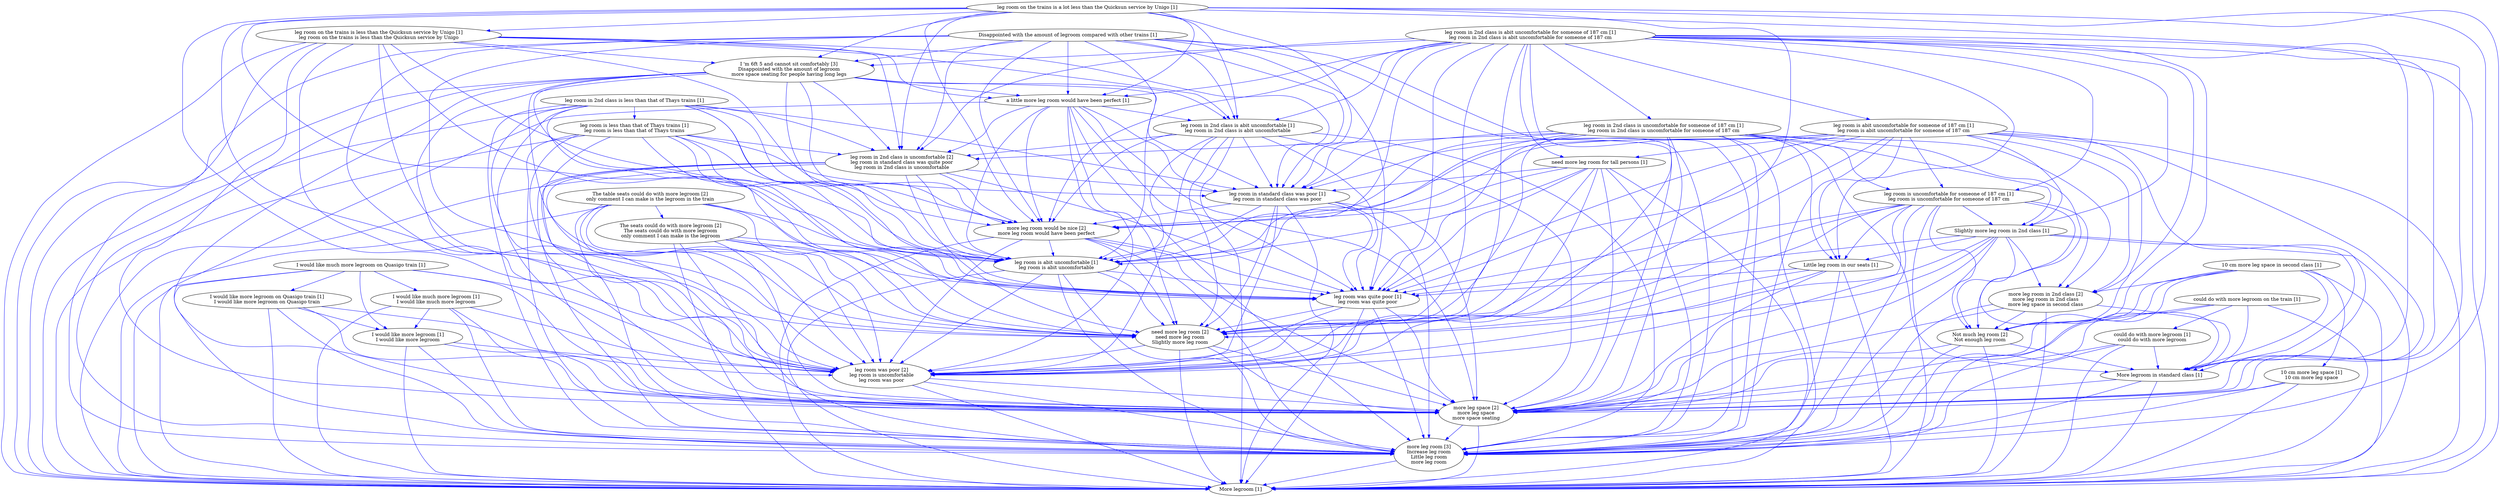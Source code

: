 digraph collapsedGraph {
"The seats could do with more legroom [2]\nThe seats could do with more legroom\nonly comment I can make is the legroom""leg room was poor [2]\nleg room is uncomfortable\nleg room was poor""more leg room [3]\nIncrease leg room\nLittle leg room\nmore leg room""Not much leg room [2]\nNot enough leg room""leg room in 2nd class is uncomfortable [2]\nleg room in standard class was quite poor\nleg room in 2nd class is uncomfortable""need more leg room [2]\nneed more leg room\nSlightly more leg room""The table seats could do with more legroom [2]\nonly comment I can make is the legroom in the train""more leg space [2]\nmore leg space\nmore space seating""more leg room in 2nd class [2]\nmore leg room in 2nd class\nmore leg space in second class""more leg room would be nice [2]\nmore leg room would have been perfect""I 'm 6ft 5 and cannot sit comfortably [3]\nDisappointed with the amount of legroom\nmore space seating for people having long legs""10 cm more leg space in second class [1]""10 cm more leg space [1]\n10 cm more leg space""Disappointed with the amount of legroom compared with other trains [1]""I would like much more legroom on Quasigo train [1]""I would like more legroom on Quasigo train [1]\nI would like more legroom on Quasigo train""I would like more legroom [1]\nI would like more legroom""I would like much more legroom [1]\nI would like much more legroom""Little leg room in our seats [1]""More legroom [1]""More legroom in standard class [1]""Slightly more leg room in 2nd class [1]""a little more leg room would have been perfect [1]""could do with more legroom on the train [1]""could do with more legroom [1]\ncould do with more legroom""leg room in 2nd class is abit uncomfortable for someone of 187 cm [1]\nleg room in 2nd class is abit uncomfortable for someone of 187 cm""leg room is abit uncomfortable for someone of 187 cm [1]\nleg room is abit uncomfortable for someone of 187 cm""leg room is abit uncomfortable [1]\nleg room is abit uncomfortable""leg room is uncomfortable for someone of 187 cm [1]\nleg room is uncomfortable for someone of 187 cm""leg room in 2nd class is abit uncomfortable [1]\nleg room in 2nd class is abit uncomfortable""leg room in 2nd class is uncomfortable for someone of 187 cm [1]\nleg room in 2nd class is uncomfortable for someone of 187 cm""leg room in 2nd class is less than that of Thays trains [1]""leg room is less than that of Thays trains [1]\nleg room is less than that of Thays trains""leg room in standard class was poor [1]\nleg room in standard class was poor""leg room was quite poor [1]\nleg room was quite poor""leg room on the trains is a lot less than the Quicksun service by Unigo [1]""leg room on the trains is less than the Quicksun service by Unigo [1]\nleg room on the trains is less than the Quicksun service by Unigo""need more leg room for tall persons [1]""leg room in standard class was poor [1]\nleg room in standard class was poor" -> "need more leg room [2]\nneed more leg room\nSlightly more leg room" [color=blue]
"leg room in standard class was poor [1]\nleg room in standard class was poor" -> "more leg room would be nice [2]\nmore leg room would have been perfect" [color=blue]
"Little leg room in our seats [1]" -> "leg room was poor [2]\nleg room is uncomfortable\nleg room was poor" [color=blue]
"Little leg room in our seats [1]" -> "need more leg room [2]\nneed more leg room\nSlightly more leg room" [color=blue]
"leg room in 2nd class is abit uncomfortable [1]\nleg room in 2nd class is abit uncomfortable" -> "need more leg room [2]\nneed more leg room\nSlightly more leg room" [color=blue]
"leg room in 2nd class is abit uncomfortable [1]\nleg room in 2nd class is abit uncomfortable" -> "leg room was poor [2]\nleg room is uncomfortable\nleg room was poor" [color=blue]
"Not much leg room [2]\nNot enough leg room" -> "More legroom [1]" [color=blue]
"leg room is abit uncomfortable for someone of 187 cm [1]\nleg room is abit uncomfortable for someone of 187 cm" -> "leg room was poor [2]\nleg room is uncomfortable\nleg room was poor" [color=blue]
"leg room in standard class was poor [1]\nleg room in standard class was poor" -> "More legroom [1]" [color=blue]
"Not much leg room [2]\nNot enough leg room" -> "more leg room [3]\nIncrease leg room\nLittle leg room\nmore leg room" [color=blue]
"leg room in 2nd class is abit uncomfortable [1]\nleg room in 2nd class is abit uncomfortable" -> "more leg room [3]\nIncrease leg room\nLittle leg room\nmore leg room" [color=blue]
"Not much leg room [2]\nNot enough leg room" -> "More legroom in standard class [1]" [color=blue]
"leg room was poor [2]\nleg room is uncomfortable\nleg room was poor" -> "more leg room [3]\nIncrease leg room\nLittle leg room\nmore leg room" [color=blue]
"leg room was poor [2]\nleg room is uncomfortable\nleg room was poor" -> "more leg space [2]\nmore leg space\nmore space seating" [color=blue]
"leg room in 2nd class is abit uncomfortable [1]\nleg room in 2nd class is abit uncomfortable" -> "More legroom [1]" [color=blue]
"I would like much more legroom [1]\nI would like much more legroom" -> "more leg space [2]\nmore leg space\nmore space seating" [color=blue]
"leg room in standard class was poor [1]\nleg room in standard class was poor" -> "more leg room [3]\nIncrease leg room\nLittle leg room\nmore leg room" [color=blue]
"Disappointed with the amount of legroom compared with other trains [1]" -> "more leg space [2]\nmore leg space\nmore space seating" [color=blue]
"leg room in 2nd class is uncomfortable for someone of 187 cm [1]\nleg room in 2nd class is uncomfortable for someone of 187 cm" -> "more leg space [2]\nmore leg space\nmore space seating" [color=blue]
"more leg room would be nice [2]\nmore leg room would have been perfect" -> "need more leg room [2]\nneed more leg room\nSlightly more leg room" [color=blue]
"more leg room would be nice [2]\nmore leg room would have been perfect" -> "leg room was poor [2]\nleg room is uncomfortable\nleg room was poor" [color=blue]
"leg room in 2nd class is uncomfortable for someone of 187 cm [1]\nleg room in 2nd class is uncomfortable for someone of 187 cm" -> "more leg room [3]\nIncrease leg room\nLittle leg room\nmore leg room" [color=blue]
"more leg room would be nice [2]\nmore leg room would have been perfect" -> "leg room is abit uncomfortable [1]\nleg room is abit uncomfortable" [color=blue]
"I would like much more legroom [1]\nI would like much more legroom" -> "more leg room [3]\nIncrease leg room\nLittle leg room\nmore leg room" [color=blue]
"I would like much more legroom [1]\nI would like much more legroom" -> "More legroom [1]" [color=blue]
"need more leg room [2]\nneed more leg room\nSlightly more leg room" -> "More legroom [1]" [color=blue]
"I 'm 6ft 5 and cannot sit comfortably [3]\nDisappointed with the amount of legroom\nmore space seating for people having long legs" -> "leg room is abit uncomfortable [1]\nleg room is abit uncomfortable" [color=blue]
"leg room was quite poor [1]\nleg room was quite poor" -> "more leg room [3]\nIncrease leg room\nLittle leg room\nmore leg room" [color=blue]
"leg room was quite poor [1]\nleg room was quite poor" -> "leg room was poor [2]\nleg room is uncomfortable\nleg room was poor" [color=blue]
"leg room was quite poor [1]\nleg room was quite poor" -> "more leg space [2]\nmore leg space\nmore space seating" [color=blue]
"I 'm 6ft 5 and cannot sit comfortably [3]\nDisappointed with the amount of legroom\nmore space seating for people having long legs" -> "need more leg room [2]\nneed more leg room\nSlightly more leg room" [color=blue]
"need more leg room [2]\nneed more leg room\nSlightly more leg room" -> "more leg room [3]\nIncrease leg room\nLittle leg room\nmore leg room" [color=blue]
"I 'm 6ft 5 and cannot sit comfortably [3]\nDisappointed with the amount of legroom\nmore space seating for people having long legs" -> "leg room was poor [2]\nleg room is uncomfortable\nleg room was poor" [color=blue]
"could do with more legroom on the train [1]" -> "more leg room [3]\nIncrease leg room\nLittle leg room\nmore leg room" [color=blue]
"leg room in 2nd class is uncomfortable for someone of 187 cm [1]\nleg room in 2nd class is uncomfortable for someone of 187 cm" -> "need more leg room [2]\nneed more leg room\nSlightly more leg room" [color=blue]
"could do with more legroom on the train [1]" -> "more leg space [2]\nmore leg space\nmore space seating" [color=blue]
"I would like more legroom [1]\nI would like more legroom" -> "more leg space [2]\nmore leg space\nmore space seating" [color=blue]
"need more leg room for tall persons [1]" -> "more leg room [3]\nIncrease leg room\nLittle leg room\nmore leg room" [color=blue]
"need more leg room for tall persons [1]" -> "More legroom [1]" [color=blue]
"could do with more legroom on the train [1]" -> "More legroom in standard class [1]" [color=blue]
"leg room in 2nd class is less than that of Thays trains [1]" -> "leg room is abit uncomfortable [1]\nleg room is abit uncomfortable" [color=blue]
"could do with more legroom on the train [1]" -> "More legroom [1]" [color=blue]
"leg room is abit uncomfortable for someone of 187 cm [1]\nleg room is abit uncomfortable for someone of 187 cm" -> "more leg space [2]\nmore leg space\nmore space seating" [color=blue]
"10 cm more leg space in second class [1]" -> "Not much leg room [2]\nNot enough leg room" [color=blue]
"leg room is abit uncomfortable for someone of 187 cm [1]\nleg room is abit uncomfortable for someone of 187 cm" -> "more leg room [3]\nIncrease leg room\nLittle leg room\nmore leg room" [color=blue]
"I would like more legroom [1]\nI would like more legroom" -> "More legroom [1]" [color=blue]
"leg room in 2nd class is less than that of Thays trains [1]" -> "need more leg room [2]\nneed more leg room\nSlightly more leg room" [color=blue]
"I would like more legroom [1]\nI would like more legroom" -> "more leg room [3]\nIncrease leg room\nLittle leg room\nmore leg room" [color=blue]
"The seats could do with more legroom [2]\nThe seats could do with more legroom\nonly comment I can make is the legroom" -> "more leg space [2]\nmore leg space\nmore space seating" [color=blue]
"need more leg room for tall persons [1]" -> "leg room in standard class was poor [1]\nleg room in standard class was poor" [color=blue]
"10 cm more leg space in second class [1]" -> "More legroom [1]" [color=blue]
"Disappointed with the amount of legroom compared with other trains [1]" -> "leg room is abit uncomfortable [1]\nleg room is abit uncomfortable" [color=blue]
"need more leg room for tall persons [1]" -> "leg room was quite poor [1]\nleg room was quite poor" [color=blue]
"10 cm more leg space in second class [1]" -> "more leg room [3]\nIncrease leg room\nLittle leg room\nmore leg room" [color=blue]
"Disappointed with the amount of legroom compared with other trains [1]" -> "leg room was poor [2]\nleg room is uncomfortable\nleg room was poor" [color=blue]
"Disappointed with the amount of legroom compared with other trains [1]" -> "need more leg room [2]\nneed more leg room\nSlightly more leg room" [color=blue]
"leg room is abit uncomfortable for someone of 187 cm [1]\nleg room is abit uncomfortable for someone of 187 cm" -> "need more leg room [2]\nneed more leg room\nSlightly more leg room" [color=blue]
"10 cm more leg space in second class [1]" -> "More legroom in standard class [1]" [color=blue]
"leg room is abit uncomfortable [1]\nleg room is abit uncomfortable" -> "leg room was poor [2]\nleg room is uncomfortable\nleg room was poor" [color=blue]
"leg room is abit uncomfortable [1]\nleg room is abit uncomfortable" -> "need more leg room [2]\nneed more leg room\nSlightly more leg room" [color=blue]
"The seats could do with more legroom [2]\nThe seats could do with more legroom\nonly comment I can make is the legroom" -> "More legroom [1]" [color=blue]
"The seats could do with more legroom [2]\nThe seats could do with more legroom\nonly comment I can make is the legroom" -> "leg room is abit uncomfortable [1]\nleg room is abit uncomfortable" [color=blue]
"The seats could do with more legroom [2]\nThe seats could do with more legroom\nonly comment I can make is the legroom" -> "leg room was poor [2]\nleg room is uncomfortable\nleg room was poor" [color=blue]
"The seats could do with more legroom [2]\nThe seats could do with more legroom\nonly comment I can make is the legroom" -> "need more leg room [2]\nneed more leg room\nSlightly more leg room" [color=blue]
"leg room is abit uncomfortable for someone of 187 cm [1]\nleg room is abit uncomfortable for someone of 187 cm" -> "leg room was quite poor [1]\nleg room was quite poor" [color=blue]
"leg room is abit uncomfortable for someone of 187 cm [1]\nleg room is abit uncomfortable for someone of 187 cm" -> "leg room in standard class was poor [1]\nleg room in standard class was poor" [color=blue]
"a little more leg room would have been perfect [1]" -> "need more leg room [2]\nneed more leg room\nSlightly more leg room" [color=blue]
"a little more leg room would have been perfect [1]" -> "leg room was poor [2]\nleg room is uncomfortable\nleg room was poor" [color=blue]
"a little more leg room would have been perfect [1]" -> "leg room is abit uncomfortable [1]\nleg room is abit uncomfortable" [color=blue]
"leg room on the trains is less than the Quicksun service by Unigo [1]\nleg room on the trains is less than the Quicksun service by Unigo" -> "need more leg room [2]\nneed more leg room\nSlightly more leg room" [color=blue]
"Not much leg room [2]\nNot enough leg room" -> "more leg space [2]\nmore leg space\nmore space seating" [color=blue]
"leg room was poor [2]\nleg room is uncomfortable\nleg room was poor" -> "More legroom [1]" [color=blue]
"leg room is abit uncomfortable for someone of 187 cm [1]\nleg room is abit uncomfortable for someone of 187 cm" -> "more leg room would be nice [2]\nmore leg room would have been perfect" [color=blue]
"leg room is abit uncomfortable for someone of 187 cm [1]\nleg room is abit uncomfortable for someone of 187 cm" -> "need more leg room for tall persons [1]" [color=blue]
"leg room on the trains is less than the Quicksun service by Unigo [1]\nleg room on the trains is less than the Quicksun service by Unigo" -> "leg room is abit uncomfortable [1]\nleg room is abit uncomfortable" [color=blue]
"leg room on the trains is less than the Quicksun service by Unigo [1]\nleg room on the trains is less than the Quicksun service by Unigo" -> "I 'm 6ft 5 and cannot sit comfortably [3]\nDisappointed with the amount of legroom\nmore space seating for people having long legs" [color=blue]
"leg room on the trains is less than the Quicksun service by Unigo [1]\nleg room on the trains is less than the Quicksun service by Unigo" -> "more leg room would be nice [2]\nmore leg room would have been perfect" [color=blue]
"Slightly more leg room in 2nd class [1]" -> "more leg room [3]\nIncrease leg room\nLittle leg room\nmore leg room" [color=blue]
"Slightly more leg room in 2nd class [1]" -> "More legroom [1]" [color=blue]
"Slightly more leg room in 2nd class [1]" -> "Little leg room in our seats [1]" [color=blue]
"leg room on the trains is less than the Quicksun service by Unigo [1]\nleg room on the trains is less than the Quicksun service by Unigo" -> "leg room in 2nd class is uncomfortable [2]\nleg room in standard class was quite poor\nleg room in 2nd class is uncomfortable" [color=blue]
"leg room on the trains is less than the Quicksun service by Unigo [1]\nleg room on the trains is less than the Quicksun service by Unigo" -> "leg room in 2nd class is abit uncomfortable [1]\nleg room in 2nd class is abit uncomfortable" [color=blue]
"leg room on the trains is less than the Quicksun service by Unigo [1]\nleg room on the trains is less than the Quicksun service by Unigo" -> "more leg room [3]\nIncrease leg room\nLittle leg room\nmore leg room" [color=blue]
"leg room on the trains is less than the Quicksun service by Unigo [1]\nleg room on the trains is less than the Quicksun service by Unigo" -> "more leg space [2]\nmore leg space\nmore space seating" [color=blue]
"leg room on the trains is less than the Quicksun service by Unigo [1]\nleg room on the trains is less than the Quicksun service by Unigo" -> "leg room was poor [2]\nleg room is uncomfortable\nleg room was poor" [color=blue]
"Slightly more leg room in 2nd class [1]" -> "leg room was poor [2]\nleg room is uncomfortable\nleg room was poor" [color=blue]
"Slightly more leg room in 2nd class [1]" -> "leg room was quite poor [1]\nleg room was quite poor" [color=blue]
"leg room in 2nd class is abit uncomfortable for someone of 187 cm [1]\nleg room in 2nd class is abit uncomfortable for someone of 187 cm" -> "need more leg room [2]\nneed more leg room\nSlightly more leg room" [color=blue]
"leg room in 2nd class is abit uncomfortable for someone of 187 cm [1]\nleg room in 2nd class is abit uncomfortable for someone of 187 cm" -> "leg room was poor [2]\nleg room is uncomfortable\nleg room was poor" [color=blue]
"a little more leg room would have been perfect [1]" -> "more leg space [2]\nmore leg space\nmore space seating" [color=blue]
"I 'm 6ft 5 and cannot sit comfortably [3]\nDisappointed with the amount of legroom\nmore space seating for people having long legs" -> "leg room in standard class was poor [1]\nleg room in standard class was poor" [color=blue]
"10 cm more leg space in second class [1]" -> "more leg space [2]\nmore leg space\nmore space seating" [color=blue]
"a little more leg room would have been perfect [1]" -> "leg room in 2nd class is uncomfortable [2]\nleg room in standard class was quite poor\nleg room in 2nd class is uncomfortable" [color=blue]
"a little more leg room would have been perfect [1]" -> "leg room in 2nd class is abit uncomfortable [1]\nleg room in 2nd class is abit uncomfortable" [color=blue]
"Slightly more leg room in 2nd class [1]" -> "need more leg room [2]\nneed more leg room\nSlightly more leg room" [color=blue]
"more leg room in 2nd class [2]\nmore leg room in 2nd class\nmore leg space in second class" -> "Not much leg room [2]\nNot enough leg room" [color=blue]
"need more leg room for tall persons [1]" -> "more leg room would be nice [2]\nmore leg room would have been perfect" [color=blue]
"I would like more legroom [1]\nI would like more legroom" -> "leg room was poor [2]\nleg room is uncomfortable\nleg room was poor" [color=blue]
"10 cm more leg space in second class [1]" -> "more leg room in 2nd class [2]\nmore leg room in 2nd class\nmore leg space in second class" [color=blue]
"more leg room in 2nd class [2]\nmore leg room in 2nd class\nmore leg space in second class" -> "More legroom in standard class [1]" [color=blue]
"more leg room in 2nd class [2]\nmore leg room in 2nd class\nmore leg space in second class" -> "more leg room [3]\nIncrease leg room\nLittle leg room\nmore leg room" [color=blue]
"need more leg room for tall persons [1]" -> "leg room was poor [2]\nleg room is uncomfortable\nleg room was poor" [color=blue]
"need more leg room for tall persons [1]" -> "more leg space [2]\nmore leg space\nmore space seating" [color=blue]
"I would like more legroom on Quasigo train [1]\nI would like more legroom on Quasigo train" -> "more leg space [2]\nmore leg space\nmore space seating" [color=blue]
"Slightly more leg room in 2nd class [1]" -> "more leg space [2]\nmore leg space\nmore space seating" [color=blue]
"more leg room in 2nd class [2]\nmore leg room in 2nd class\nmore leg space in second class" -> "More legroom [1]" [color=blue]
"a little more leg room would have been perfect [1]" -> "leg room in standard class was poor [1]\nleg room in standard class was poor" [color=blue]
"a little more leg room would have been perfect [1]" -> "leg room was quite poor [1]\nleg room was quite poor" [color=blue]
"I 'm 6ft 5 and cannot sit comfortably [3]\nDisappointed with the amount of legroom\nmore space seating for people having long legs" -> "leg room in 2nd class is uncomfortable [2]\nleg room in standard class was quite poor\nleg room in 2nd class is uncomfortable" [color=blue]
"I 'm 6ft 5 and cannot sit comfortably [3]\nDisappointed with the amount of legroom\nmore space seating for people having long legs" -> "leg room in 2nd class is abit uncomfortable [1]\nleg room in 2nd class is abit uncomfortable" [color=blue]
"I would like more legroom on Quasigo train [1]\nI would like more legroom on Quasigo train" -> "More legroom [1]" [color=blue]
"a little more leg room would have been perfect [1]" -> "more leg room would be nice [2]\nmore leg room would have been perfect" [color=blue]
"I would like more legroom on Quasigo train [1]\nI would like more legroom on Quasigo train" -> "more leg room [3]\nIncrease leg room\nLittle leg room\nmore leg room" [color=blue]
"leg room was quite poor [1]\nleg room was quite poor" -> "need more leg room [2]\nneed more leg room\nSlightly more leg room" [color=blue]
"more leg room in 2nd class [2]\nmore leg room in 2nd class\nmore leg space in second class" -> "more leg space [2]\nmore leg space\nmore space seating" [color=blue]
"more leg room [3]\nIncrease leg room\nLittle leg room\nmore leg room" -> "More legroom [1]" [color=blue]
"The table seats could do with more legroom [2]\nonly comment I can make is the legroom in the train" -> "leg room was poor [2]\nleg room is uncomfortable\nleg room was poor" [color=blue]
"The table seats could do with more legroom [2]\nonly comment I can make is the legroom in the train" -> "more leg room [3]\nIncrease leg room\nLittle leg room\nmore leg room" [color=blue]
"leg room on the trains is less than the Quicksun service by Unigo [1]\nleg room on the trains is less than the Quicksun service by Unigo" -> "More legroom [1]" [color=blue]
"leg room was quite poor [1]\nleg room was quite poor" -> "More legroom [1]" [color=blue]
"I would like much more legroom [1]\nI would like much more legroom" -> "leg room was poor [2]\nleg room is uncomfortable\nleg room was poor" [color=blue]
"a little more leg room would have been perfect [1]" -> "more leg room [3]\nIncrease leg room\nLittle leg room\nmore leg room" [color=blue]
"a little more leg room would have been perfect [1]" -> "More legroom [1]" [color=blue]
"leg room on the trains is less than the Quicksun service by Unigo [1]\nleg room on the trains is less than the Quicksun service by Unigo" -> "leg room was quite poor [1]\nleg room was quite poor" [color=blue]
"leg room on the trains is less than the Quicksun service by Unigo [1]\nleg room on the trains is less than the Quicksun service by Unigo" -> "a little more leg room would have been perfect [1]" [color=blue]
"leg room on the trains is less than the Quicksun service by Unigo [1]\nleg room on the trains is less than the Quicksun service by Unigo" -> "leg room in standard class was poor [1]\nleg room in standard class was poor" [color=blue]
"I would like more legroom on Quasigo train [1]\nI would like more legroom on Quasigo train" -> "leg room was poor [2]\nleg room is uncomfortable\nleg room was poor" [color=blue]
"I would like much more legroom on Quasigo train [1]" -> "more leg space [2]\nmore leg space\nmore space seating" [color=blue]
"leg room in 2nd class is uncomfortable [2]\nleg room in standard class was quite poor\nleg room in 2nd class is uncomfortable" -> "more leg room [3]\nIncrease leg room\nLittle leg room\nmore leg room" [color=blue]
"leg room in 2nd class is uncomfortable [2]\nleg room in standard class was quite poor\nleg room in 2nd class is uncomfortable" -> "more leg space [2]\nmore leg space\nmore space seating" [color=blue]
"I would like much more legroom on Quasigo train [1]" -> "more leg room [3]\nIncrease leg room\nLittle leg room\nmore leg room" [color=blue]
"leg room on the trains is a lot less than the Quicksun service by Unigo [1]" -> "leg room is abit uncomfortable [1]\nleg room is abit uncomfortable" [color=blue]
"The table seats could do with more legroom [2]\nonly comment I can make is the legroom in the train" -> "The seats could do with more legroom [2]\nThe seats could do with more legroom\nonly comment I can make is the legroom" [color=blue]
"I would like much more legroom on Quasigo train [1]" -> "More legroom [1]" [color=blue]
"leg room in 2nd class is less than that of Thays trains [1]" -> "more leg room [3]\nIncrease leg room\nLittle leg room\nmore leg room" [color=blue]
"leg room on the trains is a lot less than the Quicksun service by Unigo [1]" -> "need more leg room [2]\nneed more leg room\nSlightly more leg room" [color=blue]
"leg room in 2nd class is less than that of Thays trains [1]" -> "More legroom [1]" [color=blue]
"I 'm 6ft 5 and cannot sit comfortably [3]\nDisappointed with the amount of legroom\nmore space seating for people having long legs" -> "a little more leg room would have been perfect [1]" [color=blue]
"more leg room would be nice [2]\nmore leg room would have been perfect" -> "More legroom [1]" [color=blue]
"more leg room would be nice [2]\nmore leg room would have been perfect" -> "more leg room [3]\nIncrease leg room\nLittle leg room\nmore leg room" [color=blue]
"could do with more legroom [1]\ncould do with more legroom" -> "more leg space [2]\nmore leg space\nmore space seating" [color=blue]
"The seats could do with more legroom [2]\nThe seats could do with more legroom\nonly comment I can make is the legroom" -> "leg room was quite poor [1]\nleg room was quite poor" [color=blue]
"leg room in 2nd class is uncomfortable [2]\nleg room in standard class was quite poor\nleg room in 2nd class is uncomfortable" -> "leg room was quite poor [1]\nleg room was quite poor" [color=blue]
"The table seats could do with more legroom [2]\nonly comment I can make is the legroom in the train" -> "leg room was quite poor [1]\nleg room was quite poor" [color=blue]
"leg room in 2nd class is uncomfortable for someone of 187 cm [1]\nleg room in 2nd class is uncomfortable for someone of 187 cm" -> "leg room was poor [2]\nleg room is uncomfortable\nleg room was poor" [color=blue]
"could do with more legroom [1]\ncould do with more legroom" -> "more leg room [3]\nIncrease leg room\nLittle leg room\nmore leg room" [color=blue]
"leg room in 2nd class is less than that of Thays trains [1]" -> "leg room was quite poor [1]\nleg room was quite poor" [color=blue]
"leg room in 2nd class is uncomfortable [2]\nleg room in standard class was quite poor\nleg room in 2nd class is uncomfortable" -> "leg room in standard class was poor [1]\nleg room in standard class was poor" [color=blue]
"leg room in 2nd class is less than that of Thays trains [1]" -> "leg room in standard class was poor [1]\nleg room in standard class was poor" [color=blue]
"I 'm 6ft 5 and cannot sit comfortably [3]\nDisappointed with the amount of legroom\nmore space seating for people having long legs" -> "more leg space [2]\nmore leg space\nmore space seating" [color=blue]
"leg room on the trains is a lot less than the Quicksun service by Unigo [1]" -> "more leg room would be nice [2]\nmore leg room would have been perfect" [color=blue]
"more leg room would be nice [2]\nmore leg room would have been perfect" -> "leg room was quite poor [1]\nleg room was quite poor" [color=blue]
"leg room on the trains is a lot less than the Quicksun service by Unigo [1]" -> "I 'm 6ft 5 and cannot sit comfortably [3]\nDisappointed with the amount of legroom\nmore space seating for people having long legs" [color=blue]
"I 'm 6ft 5 and cannot sit comfortably [3]\nDisappointed with the amount of legroom\nmore space seating for people having long legs" -> "more leg room [3]\nIncrease leg room\nLittle leg room\nmore leg room" [color=blue]
"leg room is less than that of Thays trains [1]\nleg room is less than that of Thays trains" -> "leg room was poor [2]\nleg room is uncomfortable\nleg room was poor" [color=blue]
"leg room is less than that of Thays trains [1]\nleg room is less than that of Thays trains" -> "more leg space [2]\nmore leg space\nmore space seating" [color=blue]
"The seats could do with more legroom [2]\nThe seats could do with more legroom\nonly comment I can make is the legroom" -> "more leg room [3]\nIncrease leg room\nLittle leg room\nmore leg room" [color=blue]
"leg room is less than that of Thays trains [1]\nleg room is less than that of Thays trains" -> "leg room is abit uncomfortable [1]\nleg room is abit uncomfortable" [color=blue]
"leg room on the trains is a lot less than the Quicksun service by Unigo [1]" -> "leg room was poor [2]\nleg room is uncomfortable\nleg room was poor" [color=blue]
"leg room in 2nd class is uncomfortable [2]\nleg room in standard class was quite poor\nleg room in 2nd class is uncomfortable" -> "more leg room would be nice [2]\nmore leg room would have been perfect" [color=blue]
"leg room in 2nd class is less than that of Thays trains [1]" -> "more leg room would be nice [2]\nmore leg room would have been perfect" [color=blue]
"leg room is less than that of Thays trains [1]\nleg room is less than that of Thays trains" -> "leg room in 2nd class is uncomfortable [2]\nleg room in standard class was quite poor\nleg room in 2nd class is uncomfortable" [color=blue]
"leg room in 2nd class is uncomfortable [2]\nleg room in standard class was quite poor\nleg room in 2nd class is uncomfortable" -> "need more leg room [2]\nneed more leg room\nSlightly more leg room" [color=blue]
"leg room is less than that of Thays trains [1]\nleg room is less than that of Thays trains" -> "more leg room [3]\nIncrease leg room\nLittle leg room\nmore leg room" [color=blue]
"leg room on the trains is a lot less than the Quicksun service by Unigo [1]" -> "more leg space [2]\nmore leg space\nmore space seating" [color=blue]
"leg room on the trains is a lot less than the Quicksun service by Unigo [1]" -> "more leg room [3]\nIncrease leg room\nLittle leg room\nmore leg room" [color=blue]
"leg room on the trains is a lot less than the Quicksun service by Unigo [1]" -> "leg room in 2nd class is abit uncomfortable [1]\nleg room in 2nd class is abit uncomfortable" [color=blue]
"leg room on the trains is a lot less than the Quicksun service by Unigo [1]" -> "leg room in 2nd class is uncomfortable [2]\nleg room in standard class was quite poor\nleg room in 2nd class is uncomfortable" [color=blue]
"leg room in 2nd class is less than that of Thays trains [1]" -> "leg room was poor [2]\nleg room is uncomfortable\nleg room was poor" [color=blue]
"leg room in 2nd class is less than that of Thays trains [1]" -> "more leg space [2]\nmore leg space\nmore space seating" [color=blue]
"I would like much more legroom on Quasigo train [1]" -> "leg room was poor [2]\nleg room is uncomfortable\nleg room was poor" [color=blue]
"10 cm more leg space [1]\n10 cm more leg space" -> "More legroom [1]" [color=blue]
"10 cm more leg space [1]\n10 cm more leg space" -> "more leg room [3]\nIncrease leg room\nLittle leg room\nmore leg room" [color=blue]
"leg room on the trains is a lot less than the Quicksun service by Unigo [1]" -> "More legroom [1]" [color=blue]
"I 'm 6ft 5 and cannot sit comfortably [3]\nDisappointed with the amount of legroom\nmore space seating for people having long legs" -> "leg room was quite poor [1]\nleg room was quite poor" [color=blue]
"leg room is less than that of Thays trains [1]\nleg room is less than that of Thays trains" -> "need more leg room [2]\nneed more leg room\nSlightly more leg room" [color=blue]
"leg room in 2nd class is less than that of Thays trains [1]" -> "leg room in 2nd class is uncomfortable [2]\nleg room in standard class was quite poor\nleg room in 2nd class is uncomfortable" [color=blue]
"more leg space [2]\nmore leg space\nmore space seating" -> "more leg room [3]\nIncrease leg room\nLittle leg room\nmore leg room" [color=blue]
"more leg space [2]\nmore leg space\nmore space seating" -> "More legroom [1]" [color=blue]
"leg room on the trains is a lot less than the Quicksun service by Unigo [1]" -> "leg room in standard class was poor [1]\nleg room in standard class was poor" [color=blue]
"leg room on the trains is a lot less than the Quicksun service by Unigo [1]" -> "a little more leg room would have been perfect [1]" [color=blue]
"leg room on the trains is a lot less than the Quicksun service by Unigo [1]" -> "leg room was quite poor [1]\nleg room was quite poor" [color=blue]
"I 'm 6ft 5 and cannot sit comfortably [3]\nDisappointed with the amount of legroom\nmore space seating for people having long legs" -> "more leg room would be nice [2]\nmore leg room would have been perfect" [color=blue]
"I 'm 6ft 5 and cannot sit comfortably [3]\nDisappointed with the amount of legroom\nmore space seating for people having long legs" -> "More legroom [1]" [color=blue]
"leg room in standard class was poor [1]\nleg room in standard class was poor" -> "leg room is abit uncomfortable [1]\nleg room is abit uncomfortable" [color=blue]
"leg room in 2nd class is abit uncomfortable [1]\nleg room in 2nd class is abit uncomfortable" -> "more leg space [2]\nmore leg space\nmore space seating" [color=blue]
"The table seats could do with more legroom [2]\nonly comment I can make is the legroom in the train" -> "More legroom [1]" [color=blue]
"leg room in standard class was poor [1]\nleg room in standard class was poor" -> "more leg space [2]\nmore leg space\nmore space seating" [color=blue]
"leg room in 2nd class is abit uncomfortable [1]\nleg room in 2nd class is abit uncomfortable" -> "leg room in 2nd class is uncomfortable [2]\nleg room in standard class was quite poor\nleg room in 2nd class is uncomfortable" [color=blue]
"leg room in standard class was poor [1]\nleg room in standard class was poor" -> "leg room was poor [2]\nleg room is uncomfortable\nleg room was poor" [color=blue]
"leg room is abit uncomfortable for someone of 187 cm [1]\nleg room is abit uncomfortable for someone of 187 cm" -> "More legroom [1]" [color=blue]
"Little leg room in our seats [1]" -> "leg room was quite poor [1]\nleg room was quite poor" [color=blue]
"The table seats could do with more legroom [2]\nonly comment I can make is the legroom in the train" -> "more leg space [2]\nmore leg space\nmore space seating" [color=blue]
"Little leg room in our seats [1]" -> "more leg room [3]\nIncrease leg room\nLittle leg room\nmore leg room" [color=blue]
"Little leg room in our seats [1]" -> "More legroom [1]" [color=blue]
"More legroom in standard class [1]" -> "more leg room [3]\nIncrease leg room\nLittle leg room\nmore leg room" [color=blue]
"More legroom in standard class [1]" -> "more leg space [2]\nmore leg space\nmore space seating" [color=blue]
"leg room is uncomfortable for someone of 187 cm [1]\nleg room is uncomfortable for someone of 187 cm" -> "leg room was quite poor [1]\nleg room was quite poor" [color=blue]
"The table seats could do with more legroom [2]\nonly comment I can make is the legroom in the train" -> "need more leg room [2]\nneed more leg room\nSlightly more leg room" [color=blue]
"The table seats could do with more legroom [2]\nonly comment I can make is the legroom in the train" -> "leg room is abit uncomfortable [1]\nleg room is abit uncomfortable" [color=blue]
"leg room in 2nd class is abit uncomfortable [1]\nleg room in 2nd class is abit uncomfortable" -> "leg room was quite poor [1]\nleg room was quite poor" [color=blue]
"leg room in 2nd class is abit uncomfortable [1]\nleg room in 2nd class is abit uncomfortable" -> "leg room in standard class was poor [1]\nleg room in standard class was poor" [color=blue]
"leg room in 2nd class is uncomfortable for someone of 187 cm [1]\nleg room in 2nd class is uncomfortable for someone of 187 cm" -> "Little leg room in our seats [1]" [color=blue]
"Little leg room in our seats [1]" -> "more leg space [2]\nmore leg space\nmore space seating" [color=blue]
"leg room in 2nd class is uncomfortable for someone of 187 cm [1]\nleg room in 2nd class is uncomfortable for someone of 187 cm" -> "More legroom [1]" [color=blue]
"leg room in 2nd class is uncomfortable for someone of 187 cm [1]\nleg room in 2nd class is uncomfortable for someone of 187 cm" -> "Slightly more leg room in 2nd class [1]" [color=blue]
"leg room is abit uncomfortable [1]\nleg room is abit uncomfortable" -> "leg room was quite poor [1]\nleg room was quite poor" [color=blue]
"leg room is uncomfortable for someone of 187 cm [1]\nleg room is uncomfortable for someone of 187 cm" -> "more leg room [3]\nIncrease leg room\nLittle leg room\nmore leg room" [color=blue]
"need more leg room for tall persons [1]" -> "need more leg room [2]\nneed more leg room\nSlightly more leg room" [color=blue]
"leg room is uncomfortable for someone of 187 cm [1]\nleg room is uncomfortable for someone of 187 cm" -> "More legroom [1]" [color=blue]
"leg room in 2nd class is abit uncomfortable [1]\nleg room in 2nd class is abit uncomfortable" -> "more leg room would be nice [2]\nmore leg room would have been perfect" [color=blue]
"leg room is uncomfortable for someone of 187 cm [1]\nleg room is uncomfortable for someone of 187 cm" -> "Slightly more leg room in 2nd class [1]" [color=blue]
"need more leg room for tall persons [1]" -> "leg room is abit uncomfortable [1]\nleg room is abit uncomfortable" [color=blue]
"need more leg room [2]\nneed more leg room\nSlightly more leg room" -> "more leg space [2]\nmore leg space\nmore space seating" [color=blue]
"leg room is uncomfortable for someone of 187 cm [1]\nleg room is uncomfortable for someone of 187 cm" -> "Little leg room in our seats [1]" [color=blue]
"leg room is uncomfortable for someone of 187 cm [1]\nleg room is uncomfortable for someone of 187 cm" -> "need more leg room [2]\nneed more leg room\nSlightly more leg room" [color=blue]
"leg room is uncomfortable for someone of 187 cm [1]\nleg room is uncomfortable for someone of 187 cm" -> "leg room was poor [2]\nleg room is uncomfortable\nleg room was poor" [color=blue]
"leg room is abit uncomfortable [1]\nleg room is abit uncomfortable" -> "More legroom [1]" [color=blue]
"leg room in 2nd class is uncomfortable for someone of 187 cm [1]\nleg room in 2nd class is uncomfortable for someone of 187 cm" -> "leg room was quite poor [1]\nleg room was quite poor" [color=blue]
"leg room is abit uncomfortable [1]\nleg room is abit uncomfortable" -> "more leg room [3]\nIncrease leg room\nLittle leg room\nmore leg room" [color=blue]
"10 cm more leg space [1]\n10 cm more leg space" -> "more leg space [2]\nmore leg space\nmore space seating" [color=blue]
"Disappointed with the amount of legroom compared with other trains [1]" -> "more leg room [3]\nIncrease leg room\nLittle leg room\nmore leg room" [color=blue]
"Disappointed with the amount of legroom compared with other trains [1]" -> "More legroom [1]" [color=blue]
"leg room is uncomfortable for someone of 187 cm [1]\nleg room is uncomfortable for someone of 187 cm" -> "more leg space [2]\nmore leg space\nmore space seating" [color=blue]
"leg room is less than that of Thays trains [1]\nleg room is less than that of Thays trains" -> "more leg room would be nice [2]\nmore leg room would have been perfect" [color=blue]
"leg room is abit uncomfortable [1]\nleg room is abit uncomfortable" -> "more leg space [2]\nmore leg space\nmore space seating" [color=blue]
"leg room in 2nd class is abit uncomfortable for someone of 187 cm [1]\nleg room in 2nd class is abit uncomfortable for someone of 187 cm" -> "more leg room would be nice [2]\nmore leg room would have been perfect" [color=blue]
"more leg room would be nice [2]\nmore leg room would have been perfect" -> "more leg space [2]\nmore leg space\nmore space seating" [color=blue]
"leg room in 2nd class is uncomfortable [2]\nleg room in standard class was quite poor\nleg room in 2nd class is uncomfortable" -> "More legroom [1]" [color=blue]
"leg room in 2nd class is uncomfortable [2]\nleg room in standard class was quite poor\nleg room in 2nd class is uncomfortable" -> "leg room was poor [2]\nleg room is uncomfortable\nleg room was poor" [color=blue]
"Disappointed with the amount of legroom compared with other trains [1]" -> "leg room in standard class was poor [1]\nleg room in standard class was poor" [color=blue]
"Disappointed with the amount of legroom compared with other trains [1]" -> "a little more leg room would have been perfect [1]" [color=blue]
"Disappointed with the amount of legroom compared with other trains [1]" -> "leg room was quite poor [1]\nleg room was quite poor" [color=blue]
"leg room is less than that of Thays trains [1]\nleg room is less than that of Thays trains" -> "leg room in standard class was poor [1]\nleg room in standard class was poor" [color=blue]
"could do with more legroom [1]\ncould do with more legroom" -> "More legroom [1]" [color=blue]
"leg room is less than that of Thays trains [1]\nleg room is less than that of Thays trains" -> "leg room was quite poor [1]\nleg room was quite poor" [color=blue]
"leg room in 2nd class is abit uncomfortable for someone of 187 cm [1]\nleg room in 2nd class is abit uncomfortable for someone of 187 cm" -> "I 'm 6ft 5 and cannot sit comfortably [3]\nDisappointed with the amount of legroom\nmore space seating for people having long legs" [color=blue]
"leg room in 2nd class is abit uncomfortable for someone of 187 cm [1]\nleg room in 2nd class is abit uncomfortable for someone of 187 cm" -> "more leg space [2]\nmore leg space\nmore space seating" [color=blue]
"leg room in 2nd class is abit uncomfortable for someone of 187 cm [1]\nleg room in 2nd class is abit uncomfortable for someone of 187 cm" -> "more leg room [3]\nIncrease leg room\nLittle leg room\nmore leg room" [color=blue]
"leg room in 2nd class is abit uncomfortable for someone of 187 cm [1]\nleg room in 2nd class is abit uncomfortable for someone of 187 cm" -> "leg room in 2nd class is uncomfortable [2]\nleg room in standard class was quite poor\nleg room in 2nd class is uncomfortable" [color=blue]
"could do with more legroom [1]\ncould do with more legroom" -> "More legroom in standard class [1]" [color=blue]
"Disappointed with the amount of legroom compared with other trains [1]" -> "I 'm 6ft 5 and cannot sit comfortably [3]\nDisappointed with the amount of legroom\nmore space seating for people having long legs" [color=blue]
"Disappointed with the amount of legroom compared with other trains [1]" -> "more leg room would be nice [2]\nmore leg room would have been perfect" [color=blue]
"leg room is less than that of Thays trains [1]\nleg room is less than that of Thays trains" -> "More legroom [1]" [color=blue]
"leg room in 2nd class is abit uncomfortable for someone of 187 cm [1]\nleg room in 2nd class is abit uncomfortable for someone of 187 cm" -> "More legroom [1]" [color=blue]
"Disappointed with the amount of legroom compared with other trains [1]" -> "leg room in 2nd class is uncomfortable [2]\nleg room in standard class was quite poor\nleg room in 2nd class is uncomfortable" [color=blue]
"Disappointed with the amount of legroom compared with other trains [1]" -> "leg room in 2nd class is abit uncomfortable [1]\nleg room in 2nd class is abit uncomfortable" [color=blue]
"leg room in 2nd class is abit uncomfortable for someone of 187 cm [1]\nleg room in 2nd class is abit uncomfortable for someone of 187 cm" -> "leg room was quite poor [1]\nleg room was quite poor" [color=blue]
"leg room in 2nd class is abit uncomfortable for someone of 187 cm [1]\nleg room in 2nd class is abit uncomfortable for someone of 187 cm" -> "a little more leg room would have been perfect [1]" [color=blue]
"leg room in 2nd class is abit uncomfortable for someone of 187 cm [1]\nleg room in 2nd class is abit uncomfortable for someone of 187 cm" -> "leg room in standard class was poor [1]\nleg room in standard class was poor" [color=blue]
"10 cm more leg space in second class [1]" -> "10 cm more leg space [1]\n10 cm more leg space" [color=blue]
"I would like much more legroom on Quasigo train [1]" -> "I would like more legroom on Quasigo train [1]\nI would like more legroom on Quasigo train" [color=blue]
"I would like more legroom on Quasigo train [1]\nI would like more legroom on Quasigo train" -> "I would like more legroom [1]\nI would like more legroom" [color=blue]
"I would like much more legroom on Quasigo train [1]" -> "I would like much more legroom [1]\nI would like much more legroom" [color=blue]
"I would like much more legroom [1]\nI would like much more legroom" -> "I would like more legroom [1]\nI would like more legroom" [color=blue]
"I would like much more legroom on Quasigo train [1]" -> "I would like more legroom [1]\nI would like more legroom" [color=blue]
"More legroom in standard class [1]" -> "More legroom [1]" [color=blue]
"could do with more legroom on the train [1]" -> "could do with more legroom [1]\ncould do with more legroom" [color=blue]
"leg room in 2nd class is abit uncomfortable for someone of 187 cm [1]\nleg room in 2nd class is abit uncomfortable for someone of 187 cm" -> "leg room is abit uncomfortable for someone of 187 cm [1]\nleg room is abit uncomfortable for someone of 187 cm" [color=blue]
"leg room is abit uncomfortable for someone of 187 cm [1]\nleg room is abit uncomfortable for someone of 187 cm" -> "leg room is abit uncomfortable [1]\nleg room is abit uncomfortable" [color=blue]
"leg room is abit uncomfortable for someone of 187 cm [1]\nleg room is abit uncomfortable for someone of 187 cm" -> "leg room is uncomfortable for someone of 187 cm [1]\nleg room is uncomfortable for someone of 187 cm" [color=blue]
"leg room in 2nd class is abit uncomfortable for someone of 187 cm [1]\nleg room in 2nd class is abit uncomfortable for someone of 187 cm" -> "leg room in 2nd class is abit uncomfortable [1]\nleg room in 2nd class is abit uncomfortable" [color=blue]
"leg room in 2nd class is abit uncomfortable [1]\nleg room in 2nd class is abit uncomfortable" -> "leg room is abit uncomfortable [1]\nleg room is abit uncomfortable" [color=blue]
"leg room in 2nd class is abit uncomfortable for someone of 187 cm [1]\nleg room in 2nd class is abit uncomfortable for someone of 187 cm" -> "leg room in 2nd class is uncomfortable for someone of 187 cm [1]\nleg room in 2nd class is uncomfortable for someone of 187 cm" [color=blue]
"leg room in 2nd class is uncomfortable for someone of 187 cm [1]\nleg room in 2nd class is uncomfortable for someone of 187 cm" -> "leg room is uncomfortable for someone of 187 cm [1]\nleg room is uncomfortable for someone of 187 cm" [color=blue]
"leg room in 2nd class is abit uncomfortable for someone of 187 cm [1]\nleg room in 2nd class is abit uncomfortable for someone of 187 cm" -> "leg room is abit uncomfortable [1]\nleg room is abit uncomfortable" [color=blue]
"leg room in 2nd class is abit uncomfortable for someone of 187 cm [1]\nleg room in 2nd class is abit uncomfortable for someone of 187 cm" -> "leg room is uncomfortable for someone of 187 cm [1]\nleg room is uncomfortable for someone of 187 cm" [color=blue]
"leg room in 2nd class is less than that of Thays trains [1]" -> "leg room is less than that of Thays trains [1]\nleg room is less than that of Thays trains" [color=blue]
"leg room on the trains is a lot less than the Quicksun service by Unigo [1]" -> "leg room on the trains is less than the Quicksun service by Unigo [1]\nleg room on the trains is less than the Quicksun service by Unigo" [color=blue]
"Slightly more leg room in 2nd class [1]" -> "Not much leg room [2]\nNot enough leg room" [color=blue]
"Slightly more leg room in 2nd class [1]" -> "More legroom in standard class [1]" [color=blue]
"Slightly more leg room in 2nd class [1]" -> "more leg room in 2nd class [2]\nmore leg room in 2nd class\nmore leg space in second class" [color=blue]
"need more leg room [2]\nneed more leg room\nSlightly more leg room" -> "leg room was poor [2]\nleg room is uncomfortable\nleg room was poor" [color=blue]
"leg room in 2nd class is abit uncomfortable for someone of 187 cm [1]\nleg room in 2nd class is abit uncomfortable for someone of 187 cm" -> "Slightly more leg room in 2nd class [1]" [color=blue]
"leg room in 2nd class is abit uncomfortable for someone of 187 cm [1]\nleg room in 2nd class is abit uncomfortable for someone of 187 cm" -> "need more leg room for tall persons [1]" [color=blue]
"leg room in 2nd class is abit uncomfortable for someone of 187 cm [1]\nleg room in 2nd class is abit uncomfortable for someone of 187 cm" -> "Little leg room in our seats [1]" [color=blue]
"leg room is abit uncomfortable for someone of 187 cm [1]\nleg room is abit uncomfortable for someone of 187 cm" -> "Slightly more leg room in 2nd class [1]" [color=blue]
"leg room is abit uncomfortable for someone of 187 cm [1]\nleg room is abit uncomfortable for someone of 187 cm" -> "Little leg room in our seats [1]" [color=blue]
"leg room is uncomfortable for someone of 187 cm [1]\nleg room is uncomfortable for someone of 187 cm" -> "more leg room in 2nd class [2]\nmore leg room in 2nd class\nmore leg space in second class" [color=blue]
"leg room is uncomfortable for someone of 187 cm [1]\nleg room is uncomfortable for someone of 187 cm" -> "Not much leg room [2]\nNot enough leg room" [color=blue]
"leg room is uncomfortable for someone of 187 cm [1]\nleg room is uncomfortable for someone of 187 cm" -> "More legroom in standard class [1]" [color=blue]
"leg room in 2nd class is uncomfortable [2]\nleg room in standard class was quite poor\nleg room in 2nd class is uncomfortable" -> "leg room is abit uncomfortable [1]\nleg room is abit uncomfortable" [color=blue]
"leg room in 2nd class is uncomfortable for someone of 187 cm [1]\nleg room in 2nd class is uncomfortable for someone of 187 cm" -> "more leg room in 2nd class [2]\nmore leg room in 2nd class\nmore leg space in second class" [color=blue]
"leg room in 2nd class is uncomfortable for someone of 187 cm [1]\nleg room in 2nd class is uncomfortable for someone of 187 cm" -> "more leg room would be nice [2]\nmore leg room would have been perfect" [color=blue]
"leg room in 2nd class is uncomfortable for someone of 187 cm [1]\nleg room in 2nd class is uncomfortable for someone of 187 cm" -> "leg room in standard class was poor [1]\nleg room in standard class was poor" [color=blue]
"leg room in 2nd class is uncomfortable for someone of 187 cm [1]\nleg room in 2nd class is uncomfortable for someone of 187 cm" -> "leg room is abit uncomfortable [1]\nleg room is abit uncomfortable" [color=blue]
"leg room in 2nd class is uncomfortable for someone of 187 cm [1]\nleg room in 2nd class is uncomfortable for someone of 187 cm" -> "Not much leg room [2]\nNot enough leg room" [color=blue]
"leg room in 2nd class is uncomfortable for someone of 187 cm [1]\nleg room in 2nd class is uncomfortable for someone of 187 cm" -> "More legroom in standard class [1]" [color=blue]
"leg room in 2nd class is uncomfortable for someone of 187 cm [1]\nleg room in 2nd class is uncomfortable for someone of 187 cm" -> "leg room in 2nd class is uncomfortable [2]\nleg room in standard class was quite poor\nleg room in 2nd class is uncomfortable" [color=blue]
"leg room in standard class was poor [1]\nleg room in standard class was poor" -> "leg room was quite poor [1]\nleg room was quite poor" [color=blue]
"leg room in 2nd class is abit uncomfortable for someone of 187 cm [1]\nleg room in 2nd class is abit uncomfortable for someone of 187 cm" -> "more leg room in 2nd class [2]\nmore leg room in 2nd class\nmore leg space in second class" [color=blue]
"leg room in 2nd class is abit uncomfortable for someone of 187 cm [1]\nleg room in 2nd class is abit uncomfortable for someone of 187 cm" -> "Not much leg room [2]\nNot enough leg room" [color=blue]
"leg room in 2nd class is abit uncomfortable for someone of 187 cm [1]\nleg room in 2nd class is abit uncomfortable for someone of 187 cm" -> "More legroom in standard class [1]" [color=blue]
"leg room is abit uncomfortable for someone of 187 cm [1]\nleg room is abit uncomfortable for someone of 187 cm" -> "more leg room in 2nd class [2]\nmore leg room in 2nd class\nmore leg space in second class" [color=blue]
"leg room is abit uncomfortable for someone of 187 cm [1]\nleg room is abit uncomfortable for someone of 187 cm" -> "Not much leg room [2]\nNot enough leg room" [color=blue]
"leg room is abit uncomfortable for someone of 187 cm [1]\nleg room is abit uncomfortable for someone of 187 cm" -> "More legroom in standard class [1]" [color=blue]
}